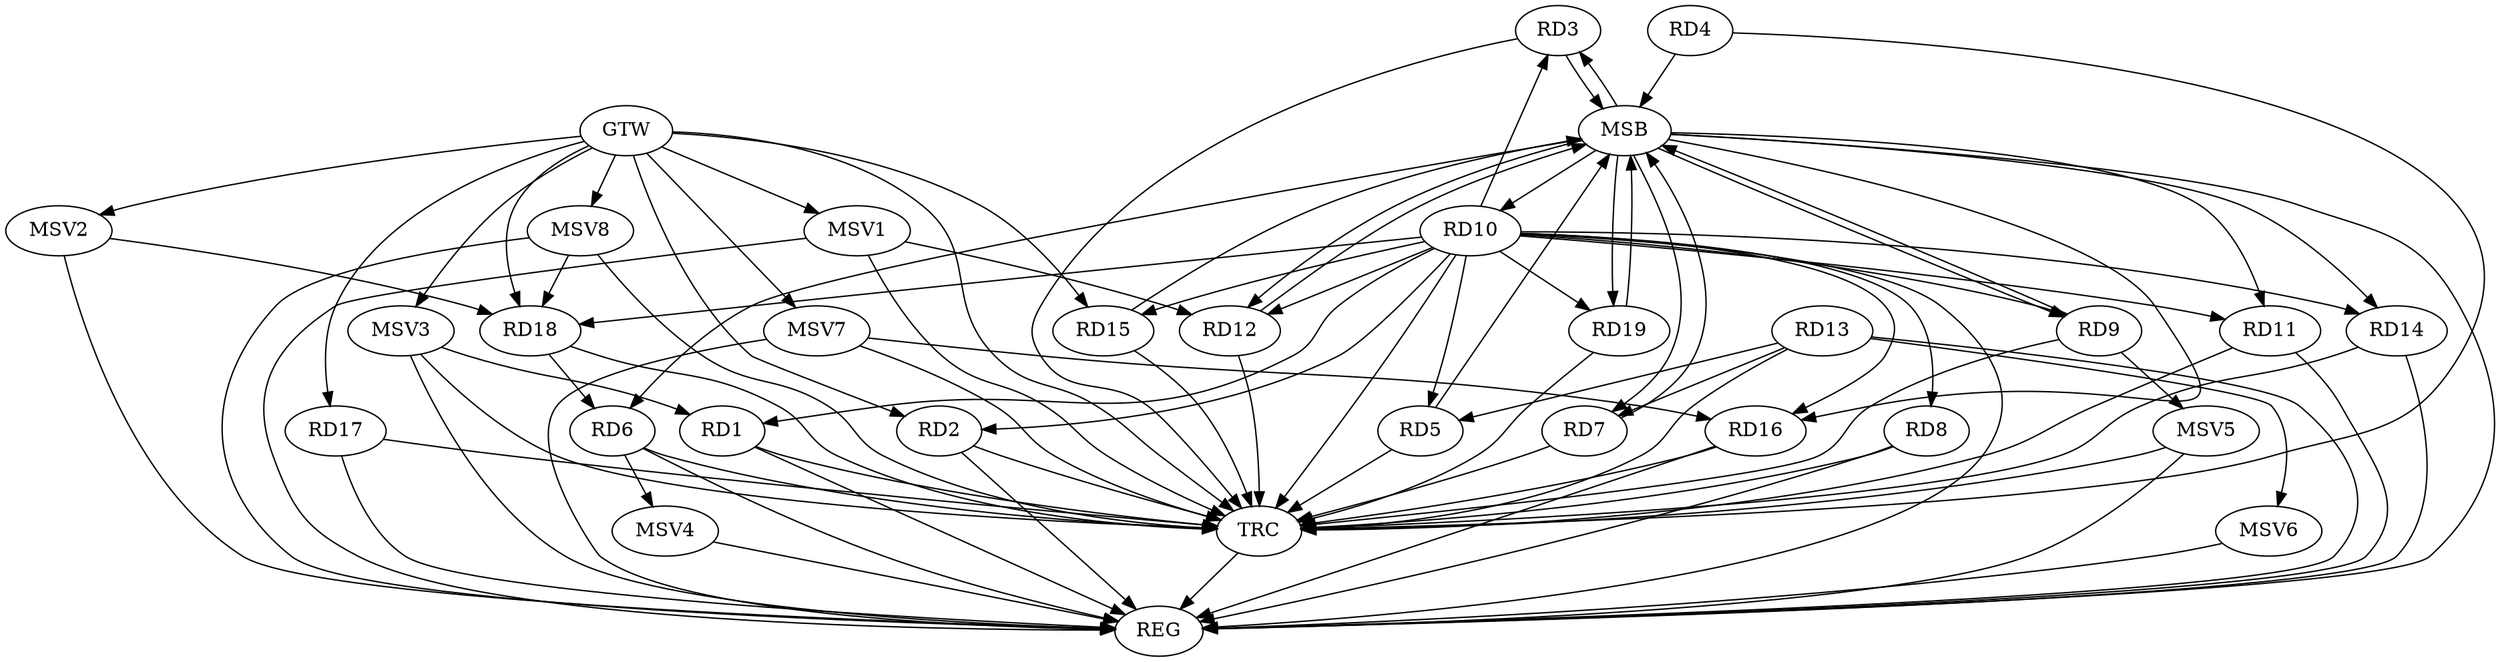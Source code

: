 strict digraph G {
  RD1 [ label="RD1" ];
  RD2 [ label="RD2" ];
  RD3 [ label="RD3" ];
  RD4 [ label="RD4" ];
  RD5 [ label="RD5" ];
  RD6 [ label="RD6" ];
  RD7 [ label="RD7" ];
  RD8 [ label="RD8" ];
  RD9 [ label="RD9" ];
  RD10 [ label="RD10" ];
  RD11 [ label="RD11" ];
  RD12 [ label="RD12" ];
  RD13 [ label="RD13" ];
  RD14 [ label="RD14" ];
  RD15 [ label="RD15" ];
  RD16 [ label="RD16" ];
  RD17 [ label="RD17" ];
  RD18 [ label="RD18" ];
  RD19 [ label="RD19" ];
  GTW [ label="GTW" ];
  REG [ label="REG" ];
  MSB [ label="MSB" ];
  TRC [ label="TRC" ];
  MSV1 [ label="MSV1" ];
  MSV2 [ label="MSV2" ];
  MSV3 [ label="MSV3" ];
  MSV4 [ label="MSV4" ];
  MSV5 [ label="MSV5" ];
  MSV6 [ label="MSV6" ];
  MSV7 [ label="MSV7" ];
  MSV8 [ label="MSV8" ];
  RD10 -> RD1;
  RD10 -> RD5;
  RD13 -> RD5;
  RD18 -> RD6;
  RD13 -> RD7;
  GTW -> RD2;
  GTW -> RD15;
  GTW -> RD17;
  GTW -> RD18;
  RD1 -> REG;
  RD2 -> REG;
  RD6 -> REG;
  RD8 -> REG;
  RD10 -> REG;
  RD11 -> REG;
  RD13 -> REG;
  RD14 -> REG;
  RD16 -> REG;
  RD17 -> REG;
  RD3 -> MSB;
  MSB -> RD14;
  MSB -> RD19;
  MSB -> REG;
  RD4 -> MSB;
  MSB -> RD6;
  MSB -> RD10;
  RD5 -> MSB;
  MSB -> RD3;
  RD7 -> MSB;
  MSB -> RD9;
  RD9 -> MSB;
  MSB -> RD7;
  MSB -> RD16;
  RD12 -> MSB;
  RD15 -> MSB;
  MSB -> RD11;
  RD19 -> MSB;
  MSB -> RD12;
  RD1 -> TRC;
  RD2 -> TRC;
  RD3 -> TRC;
  RD4 -> TRC;
  RD5 -> TRC;
  RD6 -> TRC;
  RD7 -> TRC;
  RD8 -> TRC;
  RD9 -> TRC;
  RD10 -> TRC;
  RD11 -> TRC;
  RD12 -> TRC;
  RD13 -> TRC;
  RD14 -> TRC;
  RD15 -> TRC;
  RD16 -> TRC;
  RD17 -> TRC;
  RD18 -> TRC;
  RD19 -> TRC;
  GTW -> TRC;
  TRC -> REG;
  RD10 -> RD15;
  RD10 -> RD9;
  RD10 -> RD19;
  RD10 -> RD2;
  RD10 -> RD18;
  RD10 -> RD12;
  RD10 -> RD11;
  RD10 -> RD8;
  RD10 -> RD14;
  RD10 -> RD16;
  RD10 -> RD3;
  MSV1 -> RD12;
  GTW -> MSV1;
  MSV1 -> REG;
  MSV1 -> TRC;
  MSV2 -> RD18;
  GTW -> MSV2;
  MSV2 -> REG;
  MSV3 -> RD1;
  GTW -> MSV3;
  MSV3 -> REG;
  MSV3 -> TRC;
  RD6 -> MSV4;
  MSV4 -> REG;
  RD9 -> MSV5;
  MSV5 -> REG;
  MSV5 -> TRC;
  RD13 -> MSV6;
  MSV6 -> REG;
  MSV7 -> RD16;
  GTW -> MSV7;
  MSV7 -> REG;
  MSV7 -> TRC;
  MSV8 -> RD18;
  GTW -> MSV8;
  MSV8 -> REG;
  MSV8 -> TRC;
}
